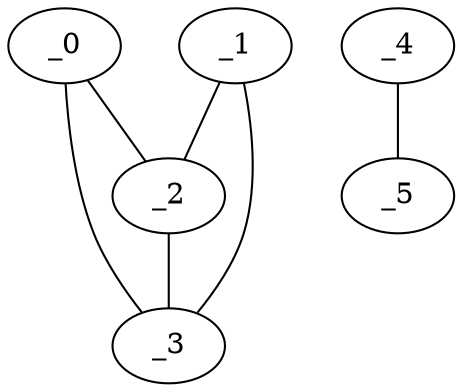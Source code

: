 graph EP1_0013 {
	_0	 [x="2.06174",
		y="2.92167"];
	_2	 [x="1.24964",
		y="1.0876"];
	_0 -- _2;
	_3	 [x="0.329331",
		y="2.28688"];
	_0 -- _3;
	_1	 [x="2.08841",
		y="0.923811"];
	_1 -- _2;
	_1 -- _3;
	_2 -- _3;
	_4	 [x="-0.0822355",
		y="1.75286"];
	_5	 [x="2.07736",
		y="1.14258"];
	_4 -- _5;
}
